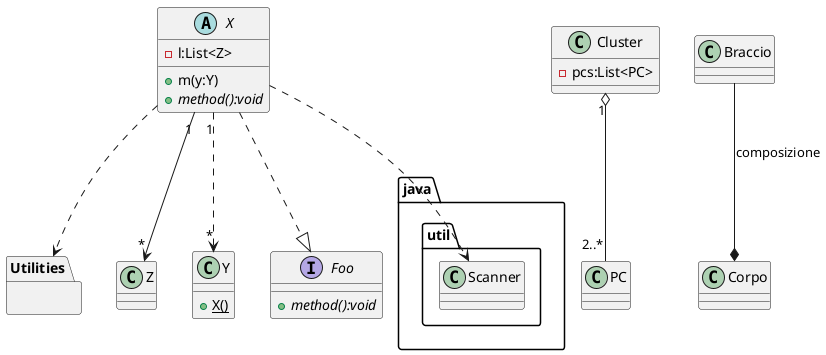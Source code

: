 @startuml

package java.util{
class Scanner{}
}

class Z{
}

class Y{
    +{static} X()
}

X "1" --> "*" Z

class PC{}
class Cluster{
    -pcs:List<PC>
}

''Aggregazione
''X --o Y : "aggregazione"

'composizione'
Braccio --* Corpo : "composizione"

''Molteplicità
Cluster "1" o-- "2..*" PC
abstract class X{
    -l:List<Z>
    +m(y:Y)
    +{abstract}method():void
}
X "1" ..> "*" Y

package Utilities{}

interface Foo{
    +{abstract}method():void
}
X ..|> Foo
X ..> Utilities

X ..> Scanner

@enduml